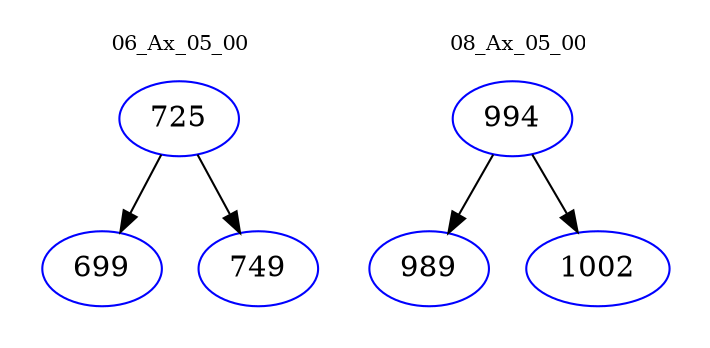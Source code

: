 digraph{
subgraph cluster_0 {
color = white
label = "06_Ax_05_00";
fontsize=10;
T0_725 [label="725", color="blue"]
T0_725 -> T0_699 [color="black"]
T0_699 [label="699", color="blue"]
T0_725 -> T0_749 [color="black"]
T0_749 [label="749", color="blue"]
}
subgraph cluster_1 {
color = white
label = "08_Ax_05_00";
fontsize=10;
T1_994 [label="994", color="blue"]
T1_994 -> T1_989 [color="black"]
T1_989 [label="989", color="blue"]
T1_994 -> T1_1002 [color="black"]
T1_1002 [label="1002", color="blue"]
}
}
